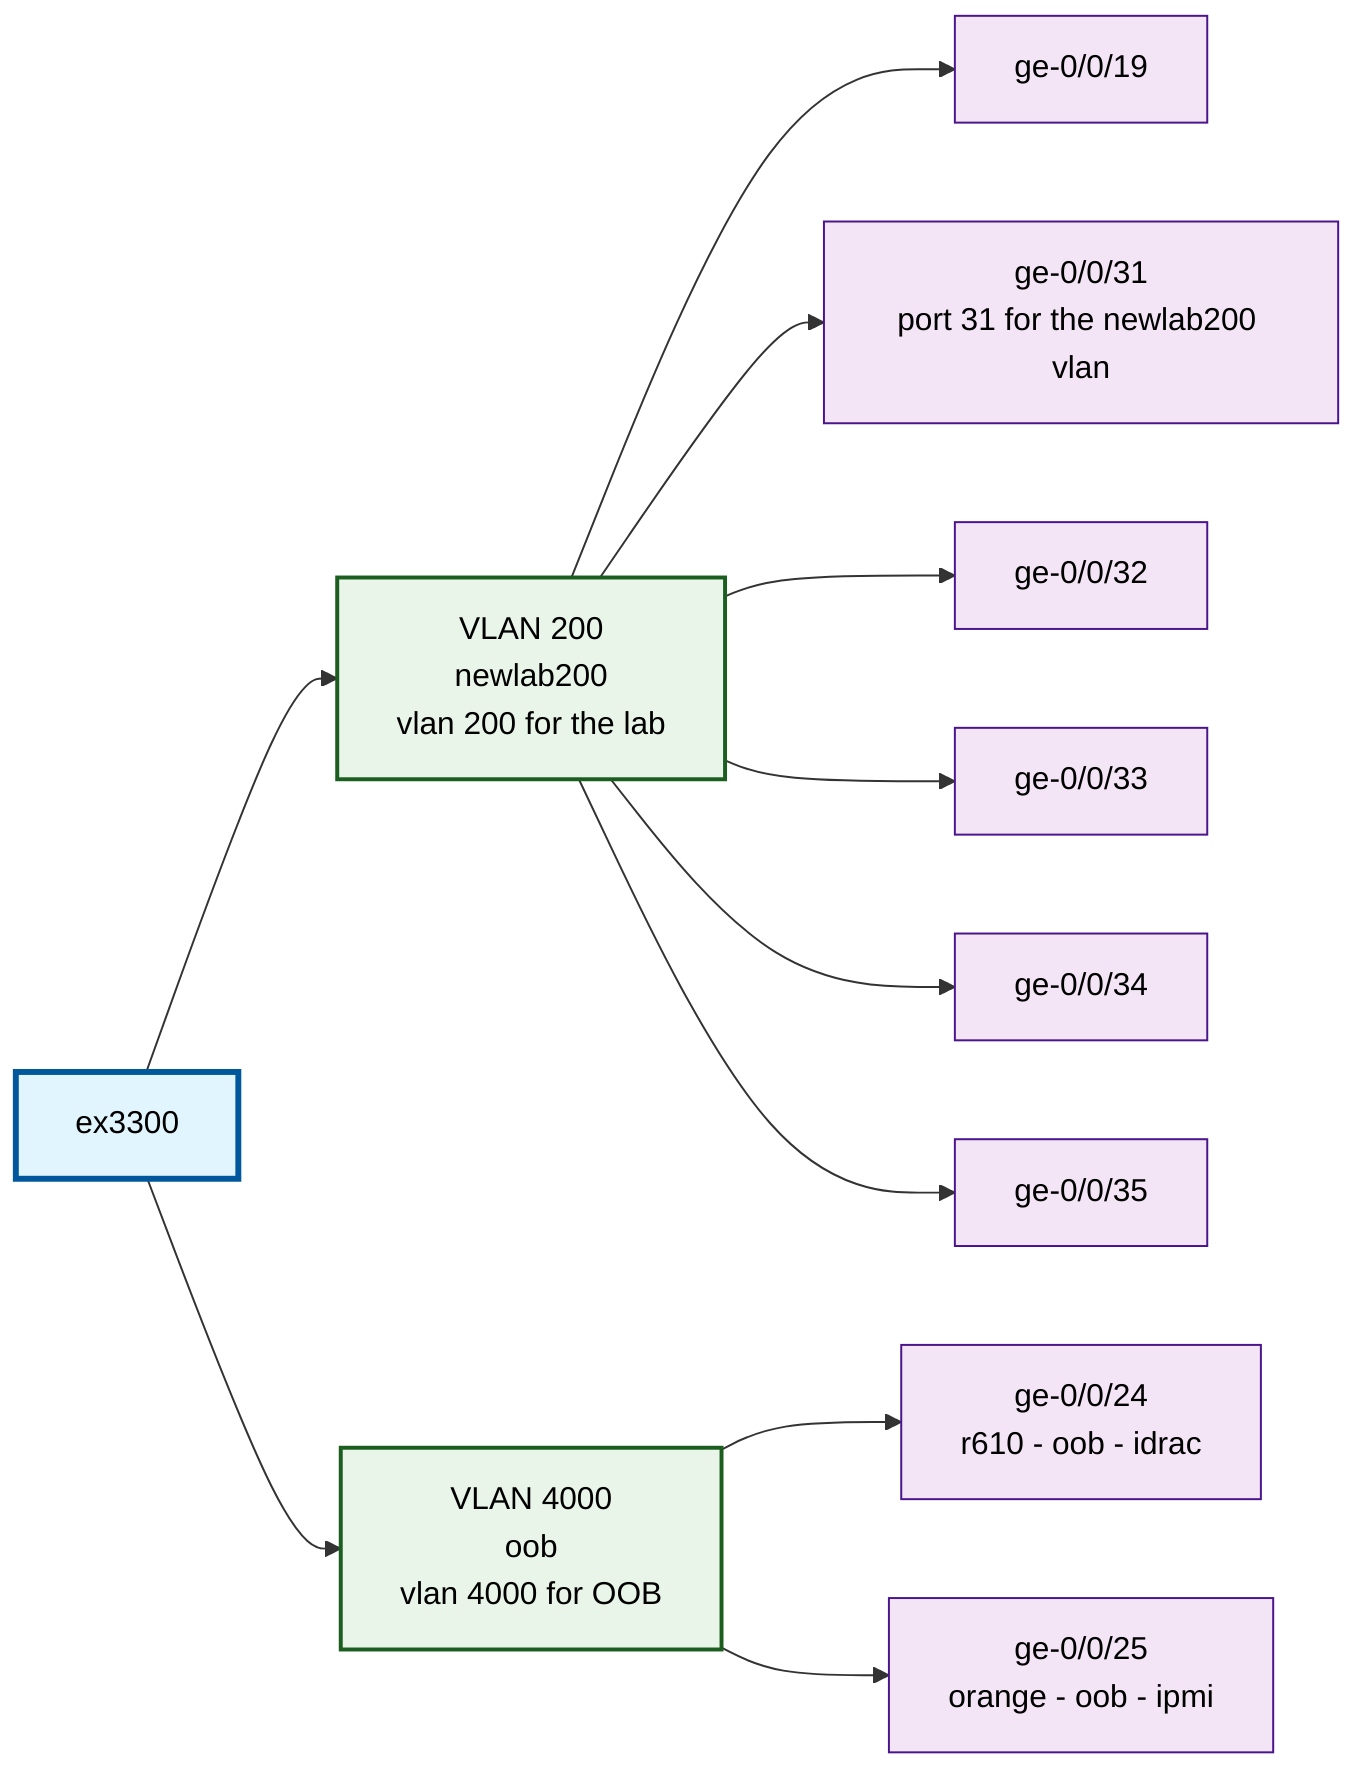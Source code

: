 graph LR
    classDef device fill:#e1f5fe,stroke:#01579b,stroke-width:3px,color:#000
    classDef vlan fill:#e8f5e8,stroke:#1b5e20,stroke-width:2px,color:#000
    classDef interface fill:#f3e5f5,stroke:#4a148c,stroke-width:1px,color:#000
    ex3300["ex3300"]
    class ex3300 device
    ex3300_vlan_200["VLAN 200<br/>newlab200<br/>vlan 200 for the lab"]
    ex3300 --> ex3300_vlan_200
    class ex3300_vlan_200 vlan
    ex3300_vlan_200_ge_0/0/19["ge-0/0/19"]
    ex3300_vlan_200 --> ex3300_vlan_200_ge_0/0/19
    class ex3300_vlan_200_ge_0/0/19 interface
    ex3300_vlan_200_ge_0/0/31["ge-0/0/31<br/>port 31 for the newlab200 vlan"]
    ex3300_vlan_200 --> ex3300_vlan_200_ge_0/0/31
    class ex3300_vlan_200_ge_0/0/31 interface
    ex3300_vlan_200_ge_0/0/32["ge-0/0/32"]
    ex3300_vlan_200 --> ex3300_vlan_200_ge_0/0/32
    class ex3300_vlan_200_ge_0/0/32 interface
    ex3300_vlan_200_ge_0/0/33["ge-0/0/33"]
    ex3300_vlan_200 --> ex3300_vlan_200_ge_0/0/33
    class ex3300_vlan_200_ge_0/0/33 interface
    ex3300_vlan_200_ge_0/0/34["ge-0/0/34"]
    ex3300_vlan_200 --> ex3300_vlan_200_ge_0/0/34
    class ex3300_vlan_200_ge_0/0/34 interface
    ex3300_vlan_200_ge_0/0/35["ge-0/0/35"]
    ex3300_vlan_200 --> ex3300_vlan_200_ge_0/0/35
    class ex3300_vlan_200_ge_0/0/35 interface
    ex3300_vlan_4000["VLAN 4000<br/>oob<br/>vlan 4000 for OOB"]
    ex3300 --> ex3300_vlan_4000
    class ex3300_vlan_4000 vlan
    ex3300_vlan_4000_ge_0/0/24["ge-0/0/24<br/>r610 - oob - idrac"]
    ex3300_vlan_4000 --> ex3300_vlan_4000_ge_0/0/24
    class ex3300_vlan_4000_ge_0/0/24 interface
    ex3300_vlan_4000_ge_0/0/25["ge-0/0/25<br/>orange - oob - ipmi"]
    ex3300_vlan_4000 --> ex3300_vlan_4000_ge_0/0/25
    class ex3300_vlan_4000_ge_0/0/25 interface